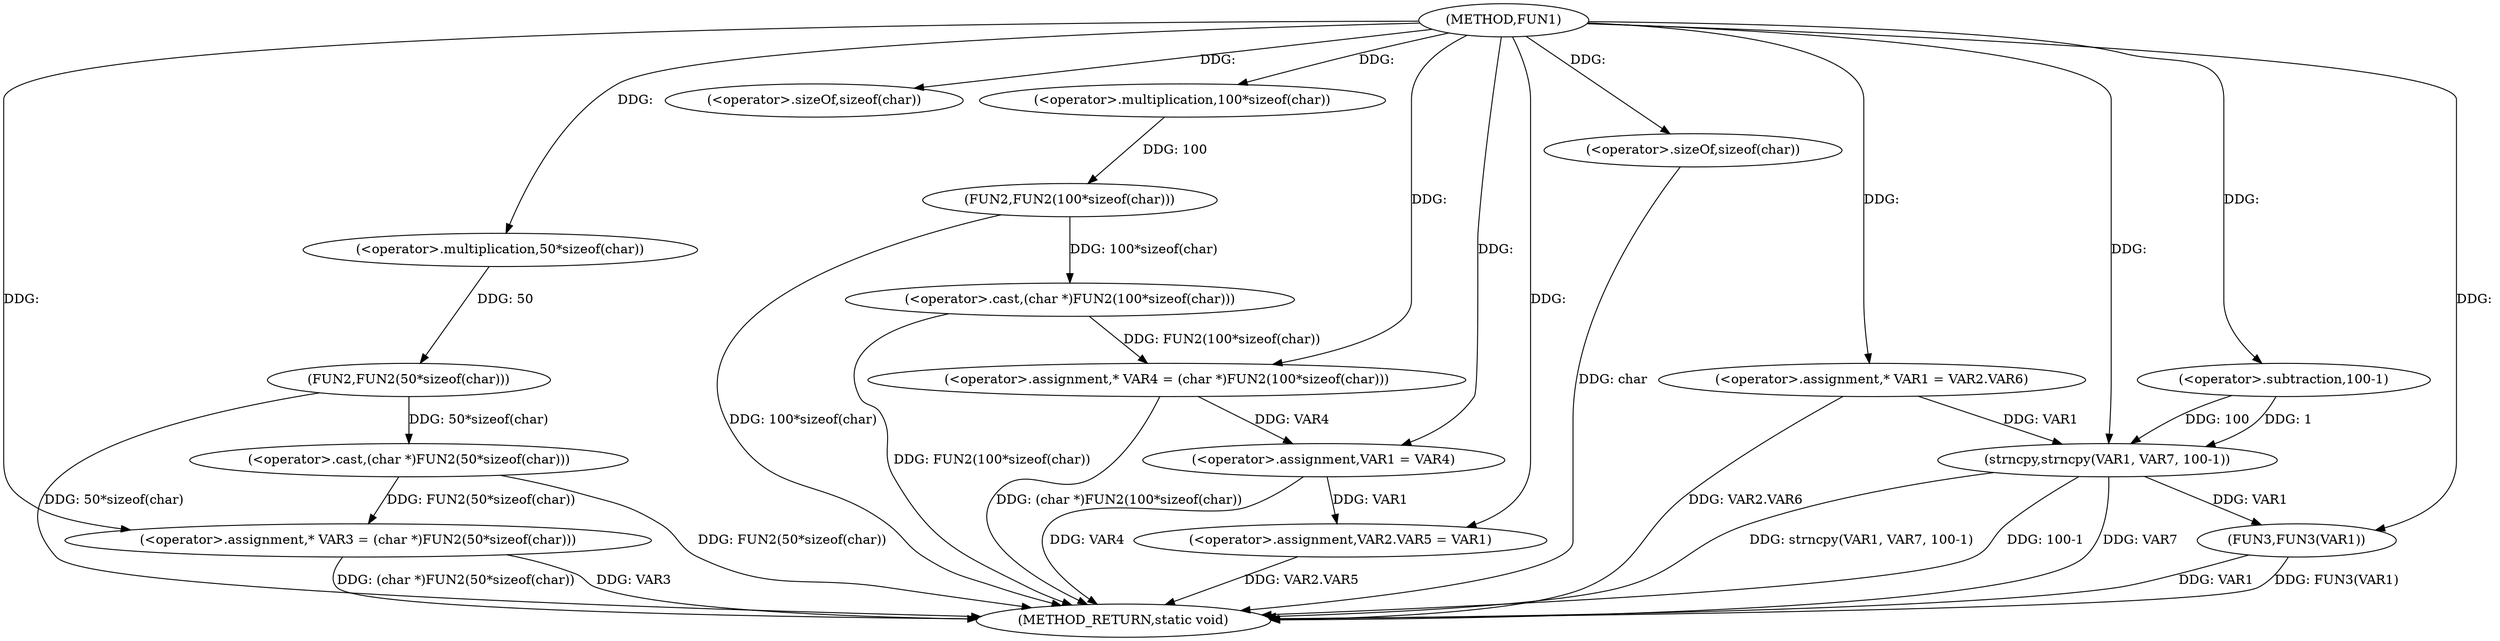 digraph FUN1 {  
"1000100" [label = "(METHOD,FUN1)" ]
"1000149" [label = "(METHOD_RETURN,static void)" ]
"1000105" [label = "(<operator>.assignment,* VAR3 = (char *)FUN2(50*sizeof(char)))" ]
"1000107" [label = "(<operator>.cast,(char *)FUN2(50*sizeof(char)))" ]
"1000109" [label = "(FUN2,FUN2(50*sizeof(char)))" ]
"1000110" [label = "(<operator>.multiplication,50*sizeof(char))" ]
"1000112" [label = "(<operator>.sizeOf,sizeof(char))" ]
"1000115" [label = "(<operator>.assignment,* VAR4 = (char *)FUN2(100*sizeof(char)))" ]
"1000117" [label = "(<operator>.cast,(char *)FUN2(100*sizeof(char)))" ]
"1000119" [label = "(FUN2,FUN2(100*sizeof(char)))" ]
"1000120" [label = "(<operator>.multiplication,100*sizeof(char))" ]
"1000122" [label = "(<operator>.sizeOf,sizeof(char))" ]
"1000124" [label = "(<operator>.assignment,VAR1 = VAR4)" ]
"1000127" [label = "(<operator>.assignment,VAR2.VAR5 = VAR1)" ]
"1000134" [label = "(<operator>.assignment,* VAR1 = VAR2.VAR6)" ]
"1000141" [label = "(strncpy,strncpy(VAR1, VAR7, 100-1))" ]
"1000144" [label = "(<operator>.subtraction,100-1)" ]
"1000147" [label = "(FUN3,FUN3(VAR1))" ]
  "1000115" -> "1000149"  [ label = "DDG: (char *)FUN2(100*sizeof(char))"] 
  "1000124" -> "1000149"  [ label = "DDG: VAR4"] 
  "1000105" -> "1000149"  [ label = "DDG: (char *)FUN2(50*sizeof(char))"] 
  "1000147" -> "1000149"  [ label = "DDG: VAR1"] 
  "1000127" -> "1000149"  [ label = "DDG: VAR2.VAR5"] 
  "1000117" -> "1000149"  [ label = "DDG: FUN2(100*sizeof(char))"] 
  "1000147" -> "1000149"  [ label = "DDG: FUN3(VAR1)"] 
  "1000122" -> "1000149"  [ label = "DDG: char"] 
  "1000141" -> "1000149"  [ label = "DDG: strncpy(VAR1, VAR7, 100-1)"] 
  "1000141" -> "1000149"  [ label = "DDG: 100-1"] 
  "1000109" -> "1000149"  [ label = "DDG: 50*sizeof(char)"] 
  "1000119" -> "1000149"  [ label = "DDG: 100*sizeof(char)"] 
  "1000141" -> "1000149"  [ label = "DDG: VAR7"] 
  "1000134" -> "1000149"  [ label = "DDG: VAR2.VAR6"] 
  "1000105" -> "1000149"  [ label = "DDG: VAR3"] 
  "1000107" -> "1000149"  [ label = "DDG: FUN2(50*sizeof(char))"] 
  "1000107" -> "1000105"  [ label = "DDG: FUN2(50*sizeof(char))"] 
  "1000100" -> "1000105"  [ label = "DDG: "] 
  "1000109" -> "1000107"  [ label = "DDG: 50*sizeof(char)"] 
  "1000110" -> "1000109"  [ label = "DDG: 50"] 
  "1000100" -> "1000110"  [ label = "DDG: "] 
  "1000100" -> "1000112"  [ label = "DDG: "] 
  "1000117" -> "1000115"  [ label = "DDG: FUN2(100*sizeof(char))"] 
  "1000100" -> "1000115"  [ label = "DDG: "] 
  "1000119" -> "1000117"  [ label = "DDG: 100*sizeof(char)"] 
  "1000120" -> "1000119"  [ label = "DDG: 100"] 
  "1000100" -> "1000120"  [ label = "DDG: "] 
  "1000100" -> "1000122"  [ label = "DDG: "] 
  "1000115" -> "1000124"  [ label = "DDG: VAR4"] 
  "1000100" -> "1000124"  [ label = "DDG: "] 
  "1000124" -> "1000127"  [ label = "DDG: VAR1"] 
  "1000100" -> "1000127"  [ label = "DDG: "] 
  "1000100" -> "1000134"  [ label = "DDG: "] 
  "1000134" -> "1000141"  [ label = "DDG: VAR1"] 
  "1000100" -> "1000141"  [ label = "DDG: "] 
  "1000144" -> "1000141"  [ label = "DDG: 100"] 
  "1000144" -> "1000141"  [ label = "DDG: 1"] 
  "1000100" -> "1000144"  [ label = "DDG: "] 
  "1000141" -> "1000147"  [ label = "DDG: VAR1"] 
  "1000100" -> "1000147"  [ label = "DDG: "] 
}

